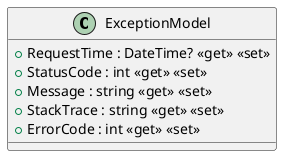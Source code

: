 @startuml
class ExceptionModel {
    + RequestTime : DateTime? <<get>> <<set>>
    + StatusCode : int <<get>> <<set>>
    + Message : string <<get>> <<set>>
    + StackTrace : string <<get>> <<set>>
    + ErrorCode : int <<get>> <<set>>
}
@enduml
